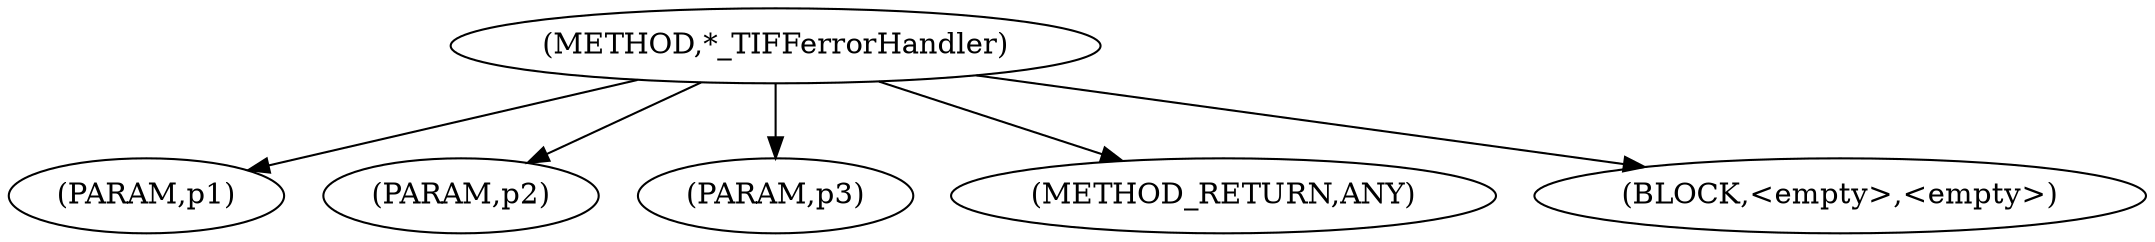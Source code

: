 digraph "*_TIFFerrorHandler" {  
"100271" [label = <(METHOD,*_TIFFerrorHandler)> ]
"100272" [label = <(PARAM,p1)> ]
"100273" [label = <(PARAM,p2)> ]
"100274" [label = <(PARAM,p3)> ]
"100275" [label = <(METHOD_RETURN,ANY)> ]
"100276" [label = <(BLOCK,&lt;empty&gt;,&lt;empty&gt;)> ]
  "100271" -> "100275" 
  "100271" -> "100272" 
  "100271" -> "100276" 
  "100271" -> "100273" 
  "100271" -> "100274" 
}
